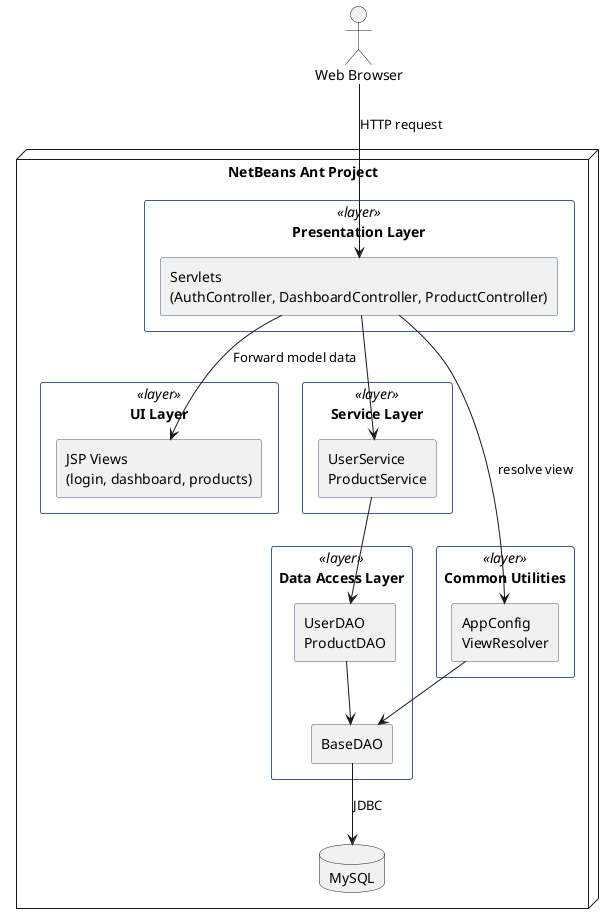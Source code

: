 @startuml
skinparam rectangle {
  BackgroundColor<<layer>> #ffffff
  BorderColor #3b5b92
  Shadowing false
}
skinparam packageStyle rectangle
skinparam defaultFontName "Segoe UI"

actor "Web Browser" as Browser
node "NetBeans Ant Project" as App {
  package "Presentation Layer" <<layer>> {
    rectangle "Servlets\n(AuthController, DashboardController, ProductController)" as Presentation
  }
  package "UI Layer" <<layer>> {
    rectangle "JSP Views\n(login, dashboard, products)" as View
  }
  package "Service Layer" <<layer>> {
    rectangle "UserService\nProductService" as Service
  }
  package "Data Access Layer" <<layer>> {
    rectangle "UserDAO\nProductDAO" as Dao
    rectangle "BaseDAO" as BaseDao
  }
  database "MySQL" as Mysql
  package "Common Utilities" <<layer>> {
    rectangle "AppConfig\nViewResolver" as Util
  }
}

Browser --> Presentation : HTTP request
Presentation --> View : Forward model data
Presentation --> Service
Service --> Dao
Dao --> BaseDao
BaseDao --> Mysql : JDBC
Util --> BaseDao
Presentation --> Util : resolve view
@enduml
